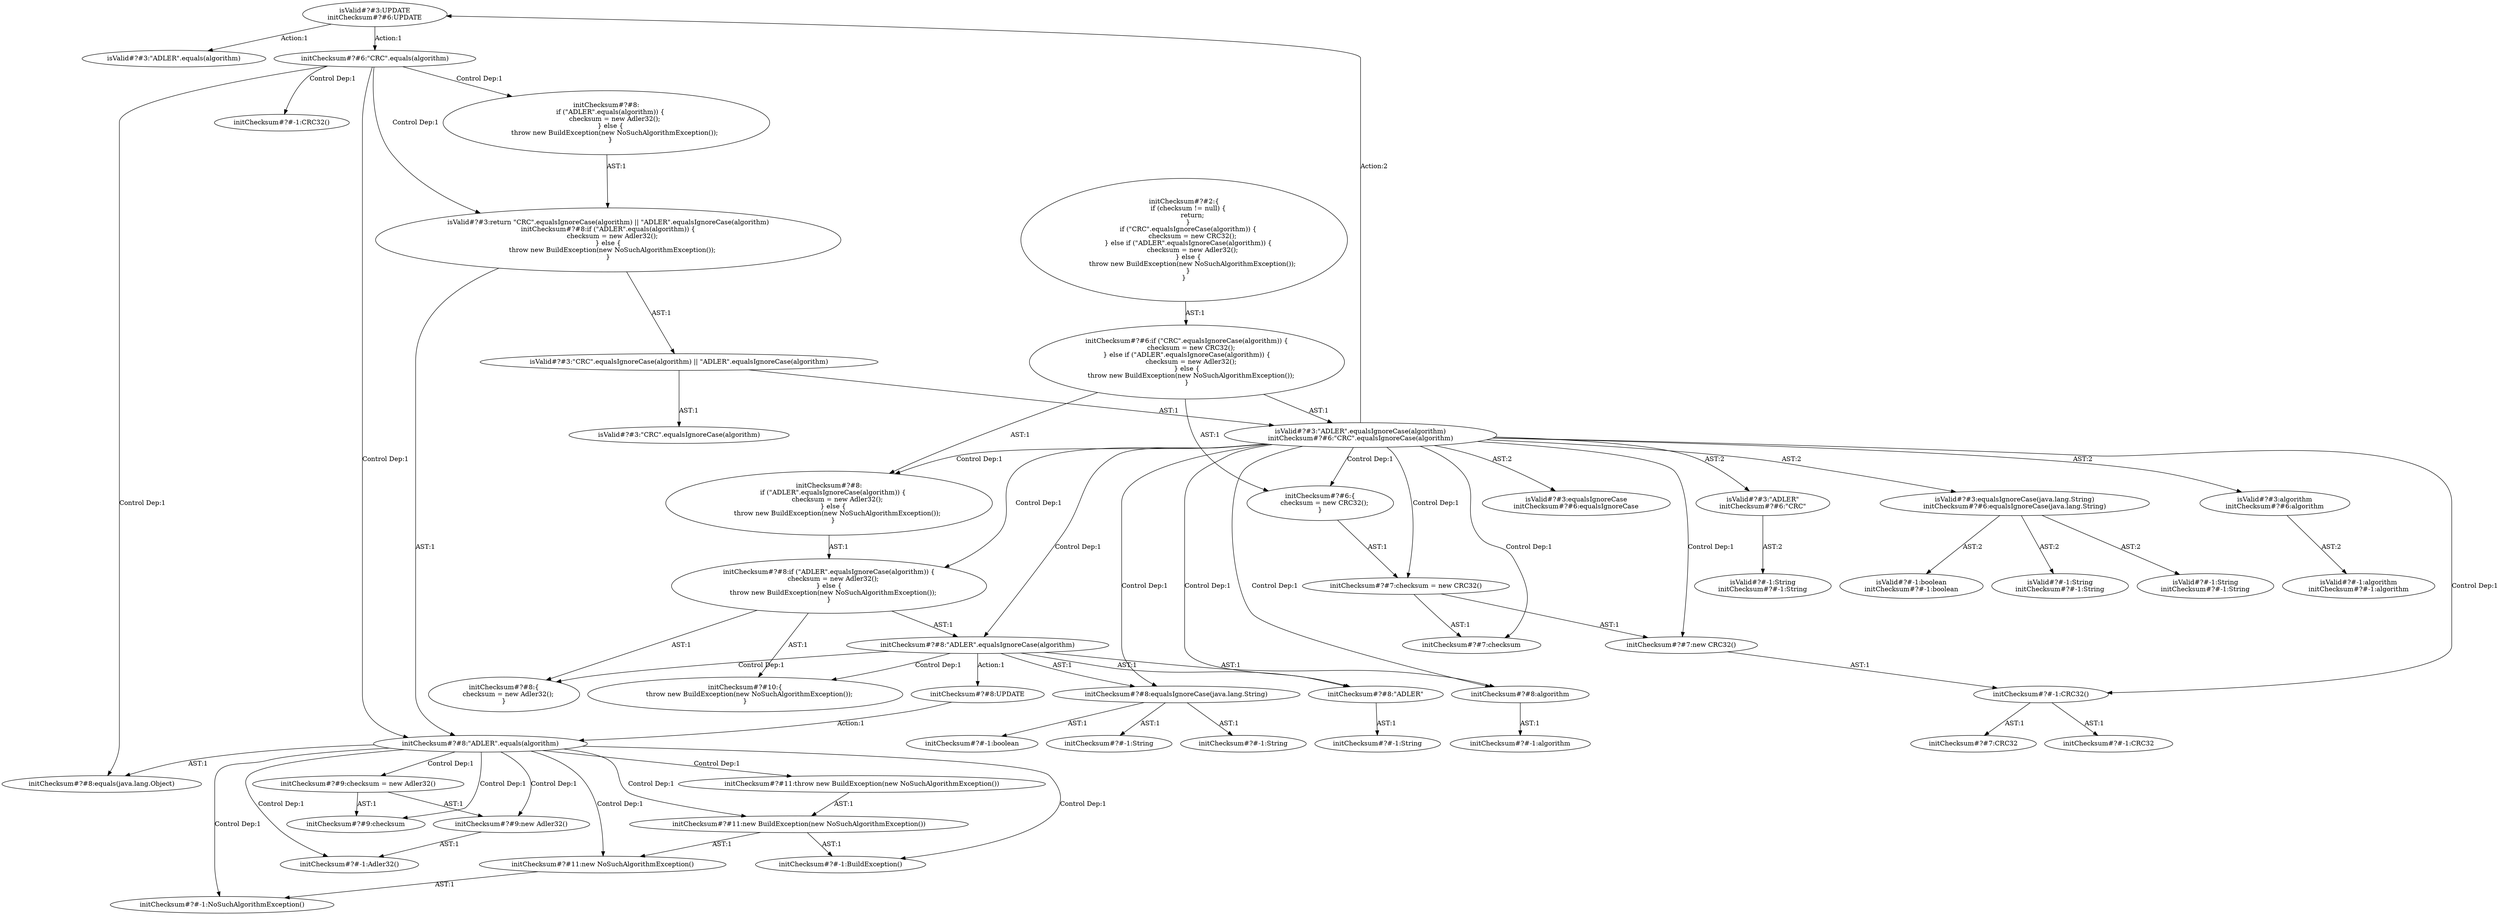 digraph "Pattern" {
0 [label="isValid#?#3:UPDATE
initChecksum#?#6:UPDATE" shape=ellipse]
1 [label="isValid#?#3:\"ADLER\".equalsIgnoreCase(algorithm)
initChecksum#?#6:\"CRC\".equalsIgnoreCase(algorithm)" shape=ellipse]
2 [label="isValid#?#3:\"CRC\".equalsIgnoreCase(algorithm) || \"ADLER\".equalsIgnoreCase(algorithm)" shape=ellipse]
3 [label="isValid#?#3:return \"CRC\".equalsIgnoreCase(algorithm) || \"ADLER\".equalsIgnoreCase(algorithm)
initChecksum#?#8:if (\"ADLER\".equals(algorithm)) \{
    checksum = new Adler32();
\} else \{
    throw new BuildException(new NoSuchAlgorithmException());
\}" shape=ellipse]
4 [label="isValid#?#3:\"CRC\".equalsIgnoreCase(algorithm)" shape=ellipse]
5 [label="isValid#?#3:equalsIgnoreCase
initChecksum#?#6:equalsIgnoreCase" shape=ellipse]
6 [label="isValid#?#3:\"ADLER\"
initChecksum#?#6:\"CRC\"" shape=ellipse]
7 [label="isValid#?#-1:String
initChecksum#?#-1:String" shape=ellipse]
8 [label="isValid#?#3:equalsIgnoreCase(java.lang.String)
initChecksum#?#6:equalsIgnoreCase(java.lang.String)" shape=ellipse]
9 [label="isValid#?#-1:String
initChecksum#?#-1:String" shape=ellipse]
10 [label="isValid#?#-1:boolean
initChecksum#?#-1:boolean" shape=ellipse]
11 [label="isValid#?#-1:String
initChecksum#?#-1:String" shape=ellipse]
12 [label="isValid#?#3:algorithm
initChecksum#?#6:algorithm" shape=ellipse]
13 [label="isValid#?#-1:algorithm
initChecksum#?#-1:algorithm" shape=ellipse]
14 [label="isValid#?#3:\"ADLER\".equals(algorithm)" shape=ellipse]
15 [label="initChecksum#?#8:\"ADLER\".equalsIgnoreCase(algorithm)" shape=ellipse]
16 [label="initChecksum#?#-1:String" shape=ellipse]
17 [label="initChecksum#?#8:equalsIgnoreCase(java.lang.String)" shape=ellipse]
18 [label="initChecksum#?#9:new Adler32()" shape=ellipse]
19 [label="initChecksum#?#6:if (\"CRC\".equalsIgnoreCase(algorithm)) \{
    checksum = new CRC32();
\} else if (\"ADLER\".equalsIgnoreCase(algorithm)) \{
    checksum = new Adler32();
\} else \{
    throw new BuildException(new NoSuchAlgorithmException());
\}" shape=ellipse]
20 [label="initChecksum#?#8:if (\"ADLER\".equalsIgnoreCase(algorithm)) \{
    checksum = new Adler32();
\} else \{
    throw new BuildException(new NoSuchAlgorithmException());
\}" shape=ellipse]
21 [label="initChecksum#?#8:
    if (\"ADLER\".equalsIgnoreCase(algorithm)) \{
        checksum = new Adler32();
    \} else \{
        throw new BuildException(new NoSuchAlgorithmException());
    \}
" shape=ellipse]
22 [label="initChecksum#?#8:
    if (\"ADLER\".equals(algorithm)) \{
        checksum = new Adler32();
    \} else \{
        throw new BuildException(new NoSuchAlgorithmException());
    \}
" shape=ellipse]
23 [label="initChecksum#?#7:checksum = new CRC32()" shape=ellipse]
24 [label="initChecksum#?#-1:NoSuchAlgorithmException()" shape=ellipse]
25 [label="initChecksum#?#7:new CRC32()" shape=ellipse]
26 [label="initChecksum#?#8:UPDATE" shape=ellipse]
27 [label="initChecksum#?#11:new BuildException(new NoSuchAlgorithmException())" shape=ellipse]
28 [label="initChecksum#?#-1:String" shape=ellipse]
29 [label="initChecksum#?#8:\"ADLER\"" shape=ellipse]
30 [label="initChecksum#?#6:\{
    checksum = new CRC32();
\}" shape=ellipse]
31 [label="initChecksum#?#-1:CRC32()" shape=ellipse]
32 [label="initChecksum#?#8:\"ADLER\".equals(algorithm)" shape=ellipse]
33 [label="initChecksum#?#-1:algorithm" shape=ellipse]
34 [label="initChecksum#?#8:equals(java.lang.Object)" shape=ellipse]
35 [label="initChecksum#?#-1:Adler32()" shape=ellipse]
36 [label="initChecksum#?#-1:String" shape=ellipse]
37 [label="initChecksum#?#9:checksum" shape=ellipse]
38 [label="initChecksum#?#-1:boolean" shape=ellipse]
39 [label="initChecksum#?#-1:CRC32" shape=ellipse]
40 [label="initChecksum#?#8:algorithm" shape=ellipse]
41 [label="initChecksum#?#7:CRC32" shape=ellipse]
42 [label="initChecksum#?#9:checksum = new Adler32()" shape=ellipse]
43 [label="initChecksum#?#11:new NoSuchAlgorithmException()" shape=ellipse]
44 [label="initChecksum#?#-1:CRC32()" shape=ellipse]
45 [label="initChecksum#?#11:throw new BuildException(new NoSuchAlgorithmException())" shape=ellipse]
46 [label="initChecksum#?#10:\{
    throw new BuildException(new NoSuchAlgorithmException());
\}" shape=ellipse]
47 [label="initChecksum#?#6:\"CRC\".equals(algorithm)" shape=ellipse]
48 [label="initChecksum#?#-1:BuildException()" shape=ellipse]
49 [label="initChecksum#?#2:\{
    if (checksum != null) \{
        return;
    \}
    if (\"CRC\".equalsIgnoreCase(algorithm)) \{
        checksum = new CRC32();
    \} else if (\"ADLER\".equalsIgnoreCase(algorithm)) \{
        checksum = new Adler32();
    \} else \{
        throw new BuildException(new NoSuchAlgorithmException());
    \}
\}" shape=ellipse]
50 [label="initChecksum#?#7:checksum" shape=ellipse]
51 [label="initChecksum#?#8:\{
    checksum = new Adler32();
\}" shape=ellipse]
0 -> 14 [label="Action:1"];
0 -> 47 [label="Action:1"];
1 -> 0 [label="Action:2"];
1 -> 5 [label="AST:2"];
1 -> 6 [label="AST:2"];
1 -> 8 [label="AST:2"];
1 -> 12 [label="AST:2"];
1 -> 15 [label="Control Dep:1"];
1 -> 17 [label="Control Dep:1"];
1 -> 20 [label="Control Dep:1"];
1 -> 21 [label="Control Dep:1"];
1 -> 23 [label="Control Dep:1"];
1 -> 25 [label="Control Dep:1"];
1 -> 29 [label="Control Dep:1"];
1 -> 30 [label="Control Dep:1"];
1 -> 40 [label="Control Dep:1"];
1 -> 44 [label="Control Dep:1"];
1 -> 50 [label="Control Dep:1"];
2 -> 1 [label="AST:1"];
2 -> 4 [label="AST:1"];
3 -> 2 [label="AST:1"];
3 -> 32 [label="AST:1"];
6 -> 7 [label="AST:2"];
8 -> 9 [label="AST:2"];
8 -> 10 [label="AST:2"];
8 -> 11 [label="AST:2"];
12 -> 13 [label="AST:2"];
15 -> 29 [label="AST:1"];
15 -> 17 [label="AST:1"];
15 -> 40 [label="AST:1"];
15 -> 51 [label="Control Dep:1"];
15 -> 46 [label="Control Dep:1"];
15 -> 26 [label="Action:1"];
17 -> 16 [label="AST:1"];
17 -> 28 [label="AST:1"];
17 -> 38 [label="AST:1"];
18 -> 35 [label="AST:1"];
19 -> 1 [label="AST:1"];
19 -> 30 [label="AST:1"];
19 -> 21 [label="AST:1"];
20 -> 15 [label="AST:1"];
20 -> 51 [label="AST:1"];
20 -> 46 [label="AST:1"];
21 -> 20 [label="AST:1"];
22 -> 3 [label="AST:1"];
23 -> 50 [label="AST:1"];
23 -> 25 [label="AST:1"];
25 -> 44 [label="AST:1"];
26 -> 32 [label="Action:1"];
27 -> 48 [label="AST:1"];
27 -> 43 [label="AST:1"];
29 -> 36 [label="AST:1"];
30 -> 23 [label="AST:1"];
32 -> 18 [label="Control Dep:1"];
32 -> 24 [label="Control Dep:1"];
32 -> 27 [label="Control Dep:1"];
32 -> 34 [label="AST:1"];
32 -> 42 [label="Control Dep:1"];
32 -> 37 [label="Control Dep:1"];
32 -> 35 [label="Control Dep:1"];
32 -> 45 [label="Control Dep:1"];
32 -> 48 [label="Control Dep:1"];
32 -> 43 [label="Control Dep:1"];
40 -> 33 [label="AST:1"];
42 -> 18 [label="AST:1"];
42 -> 37 [label="AST:1"];
43 -> 24 [label="AST:1"];
44 -> 39 [label="AST:1"];
44 -> 41 [label="AST:1"];
45 -> 27 [label="AST:1"];
47 -> 22 [label="Control Dep:1"];
47 -> 31 [label="Control Dep:1"];
47 -> 32 [label="Control Dep:1"];
47 -> 34 [label="Control Dep:1"];
47 -> 3 [label="Control Dep:1"];
49 -> 19 [label="AST:1"];
}